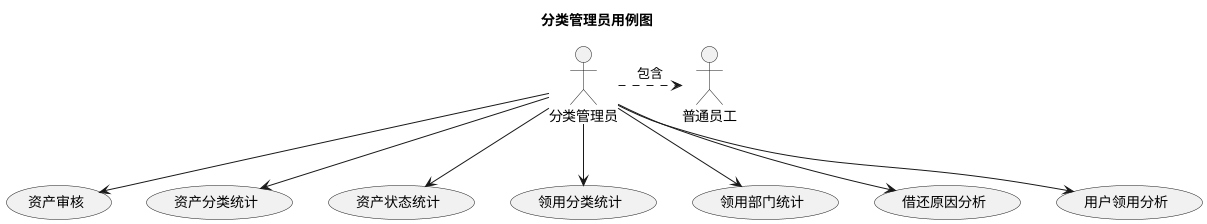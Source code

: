 @startuml
title 分类管理员用例图

actor 分类管理员 as user
usecase 资产审核 as assetAudit
usecase 资产分类统计 as classTotal
usecase 资产状态统计 as stateTotal
usecase 领用分类统计 as classGetTotal
usecase 领用部门统计 as depGetTotal
usecase 借还原因分析 as auditReasonAnalyse
usecase 用户领用分析 as userAnalyse

user .> 普通员工 : 包含
user --> assetAudit
user --> classTotal
user --> stateTotal
user --> classGetTotal
user --> depGetTotal
user --> auditReasonAnalyse
user --> userAnalyse

@enduml